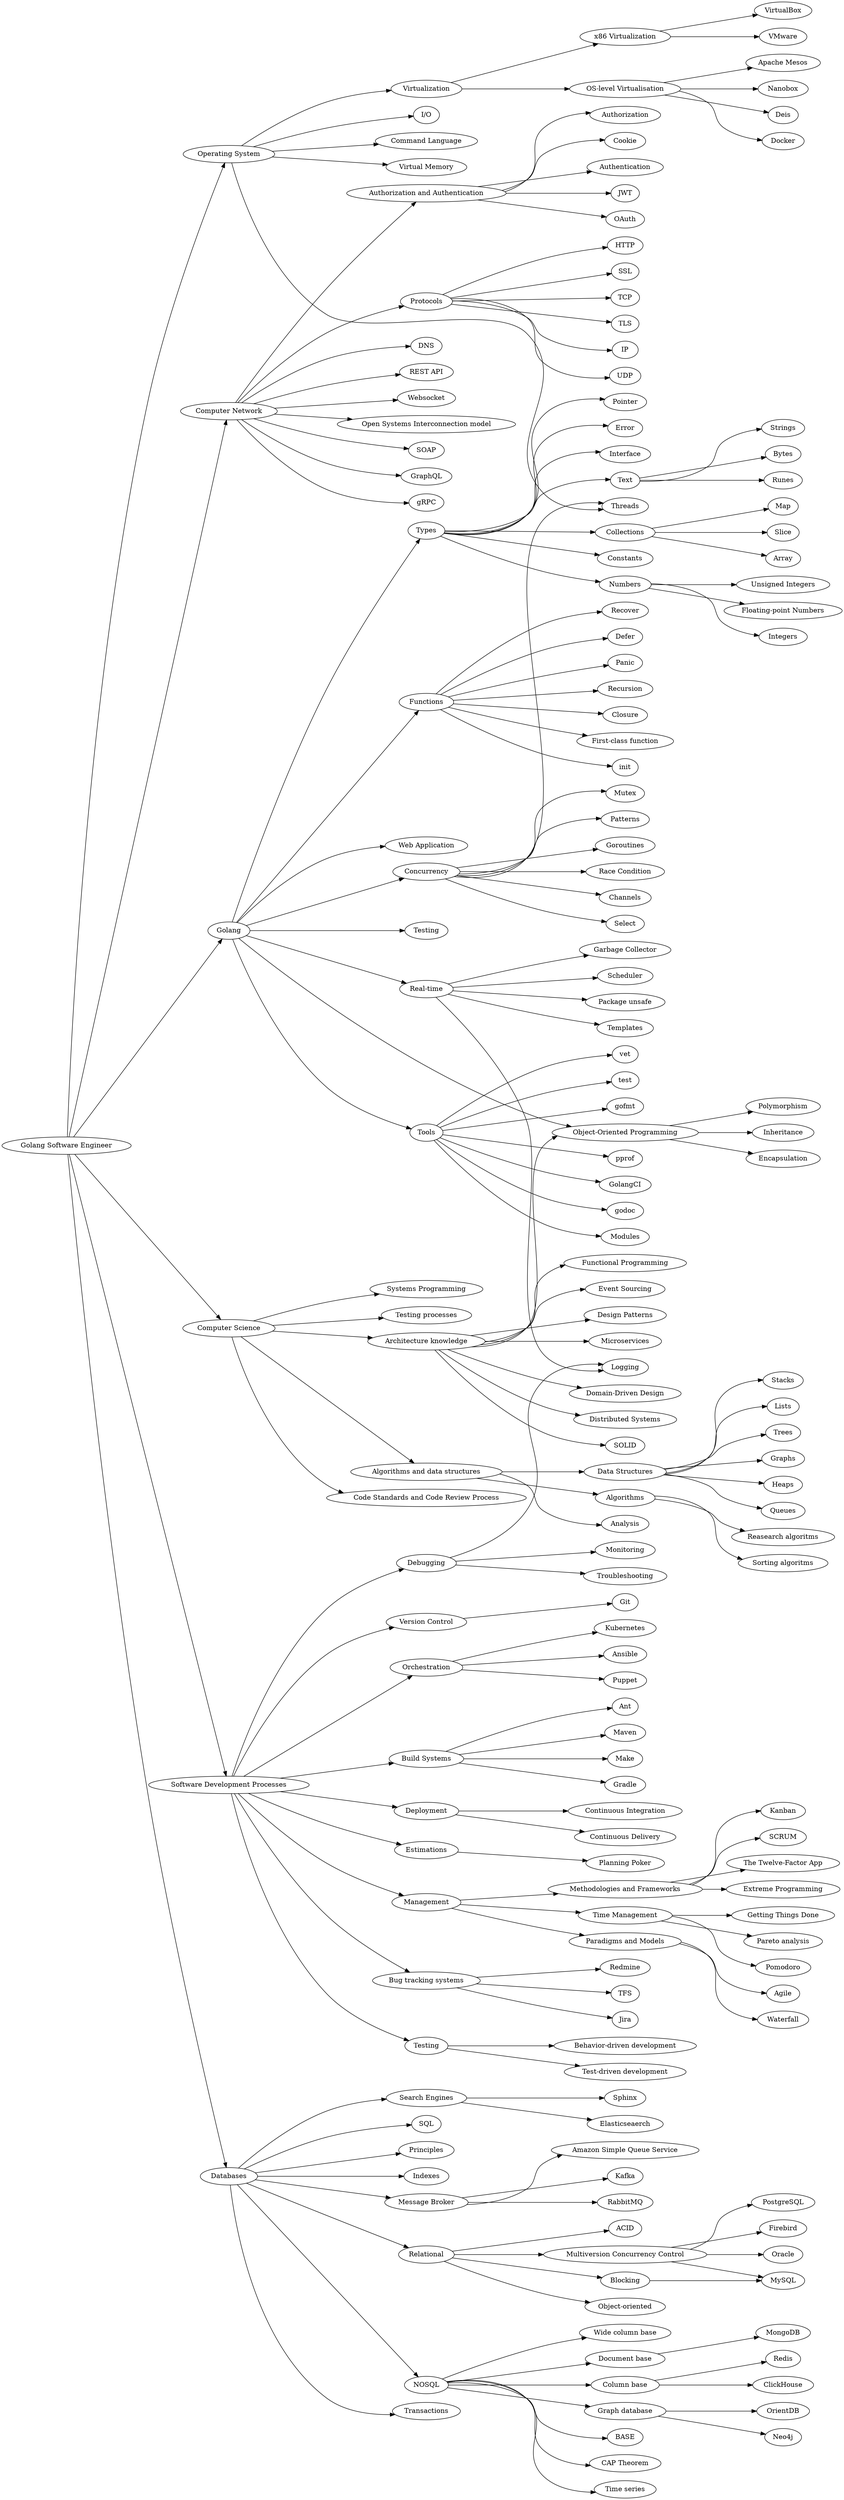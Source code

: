 digraph roadmap {
	rankdir=LR;
	go_concurrency->go_concurrency_race;	
	go_tools->go_tool_fmt;	
	net->net_grpc;	
	net->net_dns;	
	db_message_broker->db_message_broker_rabbit;	
	dev->dev_estimation;	
	go_types->go_types_text;	
	cs_architecture->cs_architecture_microservices;	
	os->os_threads;	
	os_virtualization_x86->os_virtualization_x86_virtualbox;	
	db_message_broker->db_message_broker_awssqs;	
	dev_methodologies->dev_methodologies_kanban;	
	go_realtime->go_app_templates;	
	net_auth->net_auth_oauth;	
	go_concurrency->go_concurrency_channels;	
	db_relational->db_relational_acid;	
	dev->dev_management;	
	db_relational->db_relational_mvcc;	
	os_virtualization->os_virtualization_level;	
	backend->dev;	
	go_types_collections->go_types_collections_array;	
	dev_methodologies->dev_methodologies_scrum;	
	db->db_relational;	
	go->go_concurrency;	
	go_types->go_types_constants;	
	go_concurrency->os_threads;	
	cs_architecture->cs_architecture_oop;	
	cs->cs_architecture;	
	dev_trackers->dev_trackers_redmine;	
	net->net_protocols;	
	dev_management->management_time;	
	db_nosql_doc->db_nosql_mongo;	
	os_virtualization_level->os_virtualization_level_mesos;	
	dev_debugging->dev_debugging_logging;	
	os_virtualization_level->os_virtualization_level_nanobox;	
	db_nosql->db_nosql_colbase;	
	go->go_app;	
	dev_version->dev_version_git;	
	dev_trackers->dev_trackers_tfs;	
	go_concurrency->go_concurrency_select;	
	go_types_collections->go_types_collections_map;	
	cs_algorithms->cs_algorithms_structures;	
	db_relational_blocking->db_mysql;	
	cs_architecture->cs_architecture_ddd;	
	dev_debugging->dev_debugging_troubleshooting;	
	go_tools->go_tool_pprof;	
	go_types->go_types_numbers;	
	cs_architecture_oop->cs_architecture_oop_encapsulation;	
	dev_paradigms->management_paradigms_agile;	
	go_function->go_function_recursion;	
	db->db_transactions;	
	backend->os;	
	net_protocols->net_protocols_ip;	
	dev_orchestration->dev_orchestration_ansible;	
	cs->testing;	
	go_function->go_function_closure;	
	dev_build->dev_build_make;	
	dev->dev_deployment;	
	go_realtime->go_realtime_gc;	
	dev_trackers->dev_trackers_jira;	
	os_virtualization_level->os_virtualization_level_deis;	
	dev_methodologies->dev_methodologies_12factors;	
	go_types_text->go_types_text_runes;	
	go_function->go_function_firstclass;	
	os->os_io;	
	go->go_realtime;	
	management_time->management_time_gtd;	
	cs_algorithms->cs_algorithms_algorithms;	
	cs_algorithms->cs_algorithms_analysis;	
	db_nosql_graph->db_nosql_orient;	
	go_types->go_types_pointer;	
	os_virtualization_level->os_virtualization_level_docker;	
	cs_algorithms_structures->cs_algorithms_structures_trees;	
	go->go_function;	
	backend->db;	
	go->go_testing;	
	go_tools->go_tool_golangci;	
	go_concurrency->go_concurrency_mutex;	
	db_relational_mvcc->db_relational_oracle;	
	management_time->management_time_pareto;	
	cs_architecture_oop->cs_architecture_oop_polymorphism;	
	cs_algorithms_algorithms->cs_algorithms_structures_research;	
	db_nosql_graph->db_nosql_neo4j;	
	net_auth->net_auth_authorization;	
	dev->dev_orchestration;	
	go_types_numbers->go_types_numbers_int;	
	dev_methodologies->dev_methodologies_xp;	
	go_types_collections->go_types_slice;	
	db_nosql->db_nosql_base;	
	cs_algorithms_structures->cs_algorithms_structures_graphs;	
	cs->cs_algorithms;	
	cs_architecture_oop->cs_architecture_oop_inheritance;	
	go_realtime->dev_debugging_logging;	
	db_nosql_colbase->db_nosql_redis;	
	cs_architecture->cs_architecture_distributed;	
	cs_algorithms_structures->cs_algorithms_structures_heaps;	
	db_relational->db_relational_blocking;	
	go_tools->go_tool_doc;	
	go_types_numbers->go_types_numbers_uint;	
	dev_deployment->dev_deployment_ci;	
	go_types->go_types_error;	
	go_function->go_function_init;	
	os_virtualization_x86->os_virtualization_x86_vmware;	
	dev_management->dev_paradigms;	
	go_types->go_types_collections;	
	db->db_search;	
	db->db_sql;	
	net->net_restapi;	
	dev->dev_build;	
	go_types_text->go_types_text_strings;	
	dev_testing->dev_testing_bdd;	
	dev_testing->dev_testing_tdd;	
	cs_algorithms_structures->cs_algorithms_structures_queues;	
	cs_architecture->cs_architecture_solid;	
	db_nosql->db_nosql_cap;	
	os->os_shell;	
	db_message_broker->db_message_broker_kafka;	
	db->db_nosql;	
	cs_algorithms_algorithms->cs_algorithms_structures_sorting;	
	net->net_websocket;	
	db_relational_mvcc->db_relational_postgres;	
	backend->net;	
	go_types->go_types_interface;	
	cs->code;	
	go_concurrency->go_concurrency_patterns;	
	dev_debugging->dev_debugging_monitoring;	
	dev->dev_trackers;	
	dev_deployment->dev_deployment_cd;	
	dev_build->dev_build_gradle;	
	net->net_osi;	
	dev->dev_testing;	
	db_relational_mvcc->db_relational_firebird;	
	go_types_text->go_types_text_bytes;	
	dev_orchestration->dev_orchestration_puppet;	
	dev->dev_version;	
	os_virtualization->os_virtualization_x86;	
	dev_management->dev_methodologies;	
	dev_paradigms->management_paradigms_waterfall;	
	os->os_virtual_memory;	
	cs_architecture->cs_architecture_func;	
	cs_algorithms_structures->cs_algorithms_structures_stacks;	
	db_nosql->db_nosql_doc;	
	go_concurrency->go_concurrency_goroutine;	
	backend->cs;	
	dev->dev_debugging;	
	db->db_principles;	
	go->go_tools;	
	go_tools->go_tool_modules;	
	go_function->go_function_recover;	
	net_protocols->net_protocols_udp;	
	db->db_indexes;	
	cs->systems;	
	net_protocols->net_protocols_http;	
	net->net_auth;	
	net->net_soap;	
	net_protocols->net_protocols_ssl;	
	go_types_numbers->go_types_numbers_float;	
	cs_algorithms_structures->cs_algorithms_structures_lists;	
	db_nosql->db_nosql_graph;	
	management_time->management_time_pomodoro;	
	db_relational->db_relational_oo;	
	go->go_types;	
	go_function->go_function_defer;	
	dev_estimation->management_estimation_poker;	
	db_relational_mvcc->db_mysql;	
	os->os_virtualization;	
	go_realtime->go_realtime_scheduler;	
	net_protocols->net_protocols_tcp;	
	db_nosql->db_nosql_time;	
	db_nosql_colbase->db_nosql_clickhouse;	
	dev_build->dev_build_ant;	
	db_search->db_search_sphinx;	
	go->cs_architecture_oop;	
	cs_architecture->cs_architecture_event;	
	net_protocols->net_protocols_tls;	
	db_nosql->db_nosql_colwidebase;	
	dev_orchestration->dev_orchestration_k8s;	
	dev_build->dev_build_maven;	
	go_realtime->go_realtime_unsafe;	
	net_auth->net_auth_cookie;	
	backend->go;	
	cs_architecture->cs_architecture_patterns;	
	db->db_message_broker;	
	db_search->db_search_elasticseaerch;	
	net_auth->net_auth_authentication;	
	go_tools->go_tool_vet;	
	go_function->go_function_panic;	
	net_auth->net_auth_jwt;	
	net->net_graphql;	
	go_tools->go_tool_test;	
	cs_architecture_oop [ label="Object-Oriented Programming" ];
	db_message_broker_kafka [ label="Kafka" ];
	go_function_init [ label="init" ];
	os_virtualization_level_deis [ label="Deis" ];
	db_message_broker [ label="Message Broker" ];
	dev_methodologies_kanban [ label="Kanban" ];
	cs_architecture_oop_polymorphism [ label="Polymorphism" ];
	os_virtualization_level_docker [ label="Docker" ];
	go_function_recursion [ label="Recursion" ];
	dev_management [ label="Management" ];
	db [ label="Databases" ];
	dev_version_git [ label="Git" ];
	management_time_gtd [ label="Getting Things Done" ];
	go_tool_fmt [ label="gofmt" ];
	db_relational_postgres [ label="PostgreSQL" ];
	net_auth_oauth [ label="OAuth" ];
	net_auth [ label="Authorization and Authentication" ];
	go_types_collections_array [ label="Array" ];
	go_function_recover [ label="Recover" ];
	cs_algorithms_structures_research [ label="Reasearch algoritms" ];
	cs_architecture_oop_encapsulation [ label="Encapsulation" ];
	net_protocols_udp [ label="UDP" ];
	dev_methodologies_scrum [ label="SCRUM" ];
	dev_estimation [ label="Estimations" ];
	net_auth_authentication [ label="Authentication" ];
	go_realtime_gc [ label="Garbage Collector" ];
	cs_architecture_event [ label="Event Sourcing" ];
	go_types_collections [ label="Collections" ];
	go_types [ label="Types" ];
	os_virtualization_x86_vmware [ label="VMware" ];
	net [ label="Computer Network" ];
	os_virtualization [ label="Virtualization" ];
	db_search_sphinx [ label="Sphinx" ];
	cs_algorithms_structures_heaps [ label="Heaps" ];
	go_function [ label="Functions" ];
	go_types_pointer [ label="Pointer" ];
	db_nosql [ label="NOSQL" ];
	db_nosql_mongo [ label="MongoDB" ];
	db_nosql_redis [ label="Redis" ];
	dev_trackers_redmine [ label="Redmine" ];
	go_concurrency_goroutine [ label="Goroutines" ];
	dev_trackers_tfs [ label="TFS" ];
	cs_algorithms_structures_graphs [ label="Graphs" ];
	dev_debugging_monitoring [ label="Monitoring" ];
	db_message_broker_awssqs [ label="Amazon Simple Queue Service" ];
	os_virtual_memory [ label="Virtual Memory" ];
	os_virtualization_x86 [ label="x86 Virtualization" ];
	db_sql [ label="SQL" ];
	go_types_numbers_float [ label="Floating-point Numbers" ];
	cs_algorithms_structures_lists [ label="Lists" ];
	go_realtime_unsafe [ label="Package unsafe" ];
	dev_deployment_cd [ label="Continuous Delivery" ];
	net_restapi [ label="REST API" ];
	dev_orchestration_k8s [ label="Kubernetes" ];
	db_relational_acid [ label="ACID" ];
	dev_debugging [ label="Debugging" ];
	dev_build_gradle [ label="Gradle" ];
	go_tools [ label="Tools" ];
	go_tool_doc [ label="godoc" ];
	db_nosql_base [ label="BASE" ];
	db_nosql_colwidebase [ label="Wide column base" ];
	dev_build_maven [ label="Maven" ];
	go_testing [ label="Testing" ];
	go_tool_test [ label="test" ];
	cs_architecture_patterns [ label="Design Patterns" ];
	go_types_text_bytes [ label="Bytes" ];
	net_protocols_tcp [ label="TCP" ];
	dev_testing [ label="Testing" ];
	dev_paradigms [ label="Paradigms and Models" ];
	testing [ label="Testing processes" ];
	dev_build [ label="Build Systems" ];
	go_function_closure [ label="Closure" ];
	code [ label="Code Standards and Code Review Process" ];
	db_search [ label="Search Engines" ];
	os [ label="Operating System" ];
	net_protocols_ip [ label="IP" ];
	db_relational_firebird [ label="Firebird" ];
	os_virtualization_x86_virtualbox [ label="VirtualBox" ];
	os_io [ label="I/O" ];
	db_nosql_colbase [ label="Column base" ];
	db_relational_oo [ label="Object-oriented" ];
	go_tool_vet [ label="vet" ];
	cs_architecture_distributed [ label="Distributed Systems" ];
	dev_testing_bdd [ label="Behavior-driven development" ];
	db_relational_oracle [ label="Oracle" ];
	cs_architecture_oop_inheritance [ label="Inheritance" ];
	db_nosql_neo4j [ label="Neo4j" ];
	go_tool_golangci [ label="GolangCI" ];
	go [ label="Golang" ];
	os_threads [ label="Threads" ];
	management_estimation_poker [ label="Planning Poker" ];
	db_indexes [ label="Indexes" ];
	cs [ label="Computer Science" ];
	dev_methodologies_xp [ label="Extreme Programming" ];
	dev_trackers_jira [ label="Jira" ];
	dev_build_ant [ label="Ant" ];
	dev_orchestration_puppet [ label="Puppet" ];
	go_function_defer [ label="Defer" ];
	cs_architecture_microservices [ label="Microservices" ];
	go_types_constants [ label="Constants" ];
	net_graphql [ label="GraphQL" ];
	go_concurrency_race [ label="Race Condition" ];
	db_search_elasticseaerch [ label="Elasticseaerch" ];
	management_time [ label="Time Management" ];
	cs_algorithms_structures_stacks [ label="Stacks" ];
	go_concurrency [ label="Concurrency" ];
	dev_trackers [ label="Bug tracking systems" ];
	dev [ label="Software Development Processes" ];
	db_transactions [ label="Transactions" ];
	cs_algorithms_algorithms [ label="Algorithms" ];
	db_nosql_graph [ label="Graph database" ];
	go_types_interface [ label="Interface" ];
	os_virtualization_level [ label="OS-level Virtualisation" ];
	dev_build_make [ label="Make" ];
	go_function_panic [ label="Panic" ];
	cs_architecture_func [ label="Functional Programming" ];
	dev_debugging_troubleshooting [ label="Troubleshooting" ];
	dev_debugging_logging [ label="Logging" ];
	management_paradigms_agile [ label="Agile" ];
	db_principles [ label="Principles" ];
	systems [ label="Systems Programming" ];
	cs_architecture_ddd [ label="Domain-Driven Design" ];
	management_time_pomodoro [ label="Pomodoro" ];
	dev_methodologies [ label="Methodologies and Frameworks" ];
	net_websocket [ label="Websocket" ];
	cs_algorithms_analysis [ label="Analysis" ];
	management_time_pareto [ label="Pareto analysis" ];
	net_protocols_ssl [ label="SSL" ];
	db_relational_blocking [ label="Blocking" ];
	management_paradigms_waterfall [ label="Waterfall" ];
	dev_deployment [ label="Deployment" ];
	dev_orchestration_ansible [ label="Ansible" ];
	go_concurrency_select [ label="Select" ];
	db_nosql_doc [ label="Document base" ];
	dev_testing_tdd [ label="Test-driven development" ];
	os_virtualization_level_nanobox [ label="Nanobox" ];
	cs_architecture_solid [ label="SOLID" ];
	go_types_collections_map [ label="Map" ];
	dev_methodologies_12factors [ label="The Twelve-Factor App" ];
	dev_version [ label="Version Control" ];
	go_tool_pprof [ label="pprof" ];
	go_types_text_runes [ label="Runes" ];
	net_dns [ label="DNS" ];
	go_concurrency_channels [ label="Channels" ];
	net_auth_jwt [ label="JWT" ];
	go_concurrency_mutex [ label="Mutex" ];
	db_nosql_cap [ label="CAP Theorem" ];
	net_auth_authorization [ label="Authorization" ];
	os_shell [ label="Command Language" ];
	db_mysql [ label="MySQL" ];
	db_message_broker_rabbit [ label="RabbitMQ" ];
	db_nosql_orient [ label="OrientDB" ];
	go_realtime_scheduler [ label="Scheduler" ];
	go_types_text [ label="Text" ];
	net_auth_cookie [ label="Cookie" ];
	go_concurrency_patterns [ label="Patterns" ];
	net_protocols [ label="Protocols" ];
	go_types_numbers [ label="Numbers" ];
	go_tool_modules [ label="Modules" ];
	cs_algorithms [ label="Algorithms and data structures" ];
	db_relational_mvcc [ label="Multiversion Concurrency Control" ];
	go_types_numbers_int [ label="Integers" ];
	backend [ label="Golang Software Engineer" ];
	go_types_text_strings [ label="Strings" ];
	go_types_error [ label="Error" ];
	db_nosql_time [ label="Time series" ];
	db_nosql_clickhouse [ label="ClickHouse" ];
	net_grpc [ label="gRPC" ];
	net_protocols_http [ label="HTTP" ];
	net_protocols_tls [ label="TLS" ];
	db_relational [ label="Relational" ];
	go_app_templates [ label="Templates" ];
	go_realtime [ label="Real-time" ];
	cs_algorithms_structures [ label="Data Structures" ];
	go_types_slice [ label="Slice" ];
	cs_algorithms_structures_sorting [ label="Sorting algoritms" ];
	go_function_firstclass [ label="First-class function" ];
	go_app [ label="Web Application" ];
	os_virtualization_level_mesos [ label="Apache Mesos" ];
	dev_orchestration [ label="Orchestration" ];
	cs_algorithms_structures_queues [ label="Queues" ];
	go_types_numbers_uint [ label="Unsigned Integers" ];
	dev_deployment_ci [ label="Continuous Integration" ];
	net_soap [ label="SOAP" ];
	cs_algorithms_structures_trees [ label="Trees" ];
	cs_architecture [ label="Architecture knowledge" ];
	net_osi [ label="Open Systems Interconnection model" ];
}
